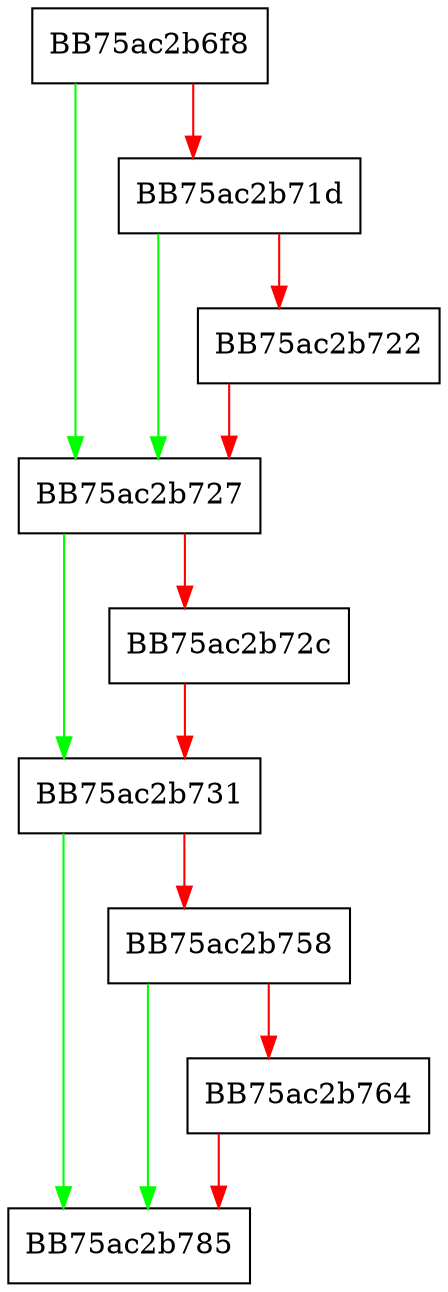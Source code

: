digraph search_aoll {
  node [shape="box"];
  graph [splines=ortho];
  BB75ac2b6f8 -> BB75ac2b727 [color="green"];
  BB75ac2b6f8 -> BB75ac2b71d [color="red"];
  BB75ac2b71d -> BB75ac2b727 [color="green"];
  BB75ac2b71d -> BB75ac2b722 [color="red"];
  BB75ac2b722 -> BB75ac2b727 [color="red"];
  BB75ac2b727 -> BB75ac2b731 [color="green"];
  BB75ac2b727 -> BB75ac2b72c [color="red"];
  BB75ac2b72c -> BB75ac2b731 [color="red"];
  BB75ac2b731 -> BB75ac2b785 [color="green"];
  BB75ac2b731 -> BB75ac2b758 [color="red"];
  BB75ac2b758 -> BB75ac2b785 [color="green"];
  BB75ac2b758 -> BB75ac2b764 [color="red"];
  BB75ac2b764 -> BB75ac2b785 [color="red"];
}